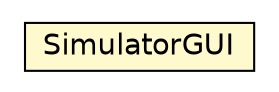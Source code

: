 #!/usr/local/bin/dot
#
# Class diagram 
# Generated by UMLGraph version R5_6_6-1-g9240c4 (http://www.umlgraph.org/)
#

digraph G {
	edge [fontname="Helvetica",fontsize=10,labelfontname="Helvetica",labelfontsize=10];
	node [fontname="Helvetica",fontsize=10,shape=plaintext];
	nodesep=0.25;
	ranksep=0.5;
	// ora4mas.nopl.simulator.SimulatorGUI
	c11817 [label=<<table title="ora4mas.nopl.simulator.SimulatorGUI" border="0" cellborder="1" cellspacing="0" cellpadding="2" port="p" bgcolor="lemonChiffon" href="./SimulatorGUI.html">
		<tr><td><table border="0" cellspacing="0" cellpadding="1">
<tr><td align="center" balign="center"> SimulatorGUI </td></tr>
		</table></td></tr>
		</table>>, URL="./SimulatorGUI.html", fontname="Helvetica", fontcolor="black", fontsize=14.0];
}

